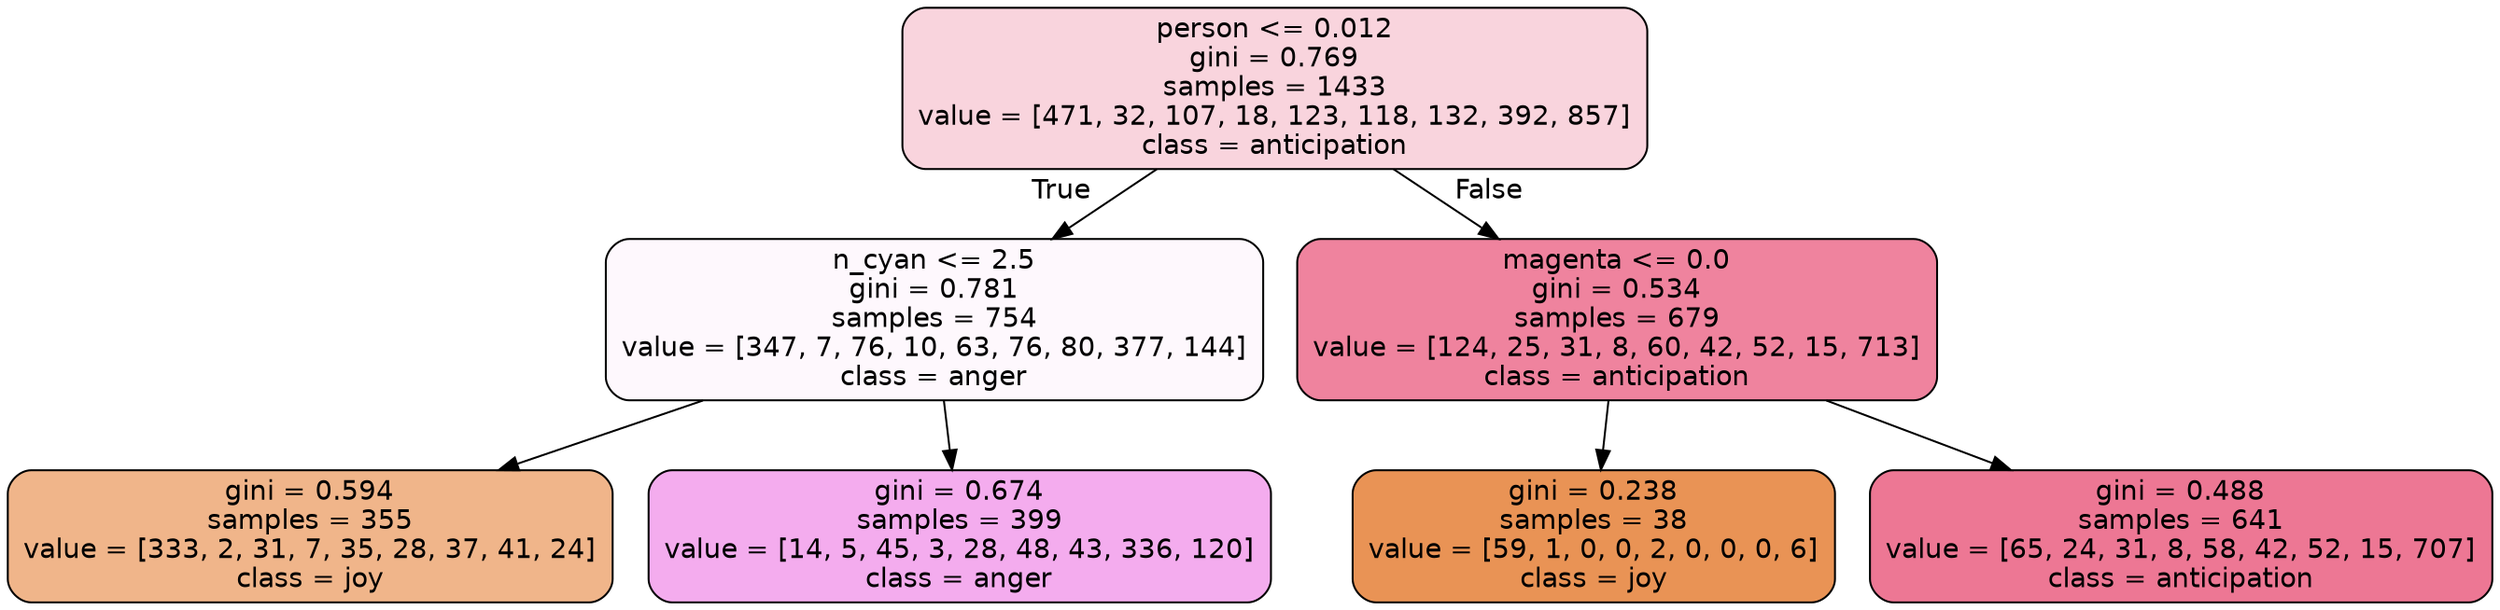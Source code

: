digraph Tree {
node [shape=box, style="filled, rounded", color="black", fontname=helvetica] ;
edge [fontname=helvetica] ;
0 [label="person <= 0.012\ngini = 0.769\nsamples = 1433\nvalue = [471, 32, 107, 18, 123, 118, 132, 392, 857]\nclass = anticipation", fillcolor="#e5396437"] ;
1 [label="n_cyan <= 2.5\ngini = 0.781\nsamples = 754\nvalue = [347, 7, 76, 10, 63, 76, 80, 377, 144]\nclass = anger", fillcolor="#e539d709"] ;
0 -> 1 [labeldistance=2.5, labelangle=45, headlabel="True"] ;
2 [label="gini = 0.594\nsamples = 355\nvalue = [333, 2, 31, 7, 35, 28, 37, 41, 24]\nclass = joy", fillcolor="#e5813996"] ;
1 -> 2 ;
3 [label="gini = 0.674\nsamples = 399\nvalue = [14, 5, 45, 3, 28, 48, 43, 336, 120]\nclass = anger", fillcolor="#e539d76a"] ;
1 -> 3 ;
4 [label="magenta <= 0.0\ngini = 0.534\nsamples = 679\nvalue = [124, 25, 31, 8, 60, 42, 52, 15, 713]\nclass = anticipation", fillcolor="#e539649f"] ;
0 -> 4 [labeldistance=2.5, labelangle=-45, headlabel="False"] ;
5 [label="gini = 0.238\nsamples = 38\nvalue = [59, 1, 0, 0, 2, 0, 0, 0, 6]\nclass = joy", fillcolor="#e58139da"] ;
4 -> 5 ;
6 [label="gini = 0.488\nsamples = 641\nvalue = [65, 24, 31, 8, 58, 42, 52, 15, 707]\nclass = anticipation", fillcolor="#e53964af"] ;
4 -> 6 ;
}